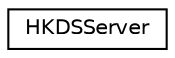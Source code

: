 digraph "Graphical Class Hierarchy"
{
 // LATEX_PDF_SIZE
  edge [fontname="Helvetica",fontsize="10",labelfontname="Helvetica",labelfontsize="10"];
  node [fontname="Helvetica",fontsize="10",shape=record];
  rankdir="LR";
  Node0 [label="HKDSServer",height=0.2,width=0.4,color="black", fillcolor="white", style="filled",URL="$class_h_k_d_s_server.html",tooltip="Hierarchal Key Distribution System Server (HKDS-SERVER)"];
}
